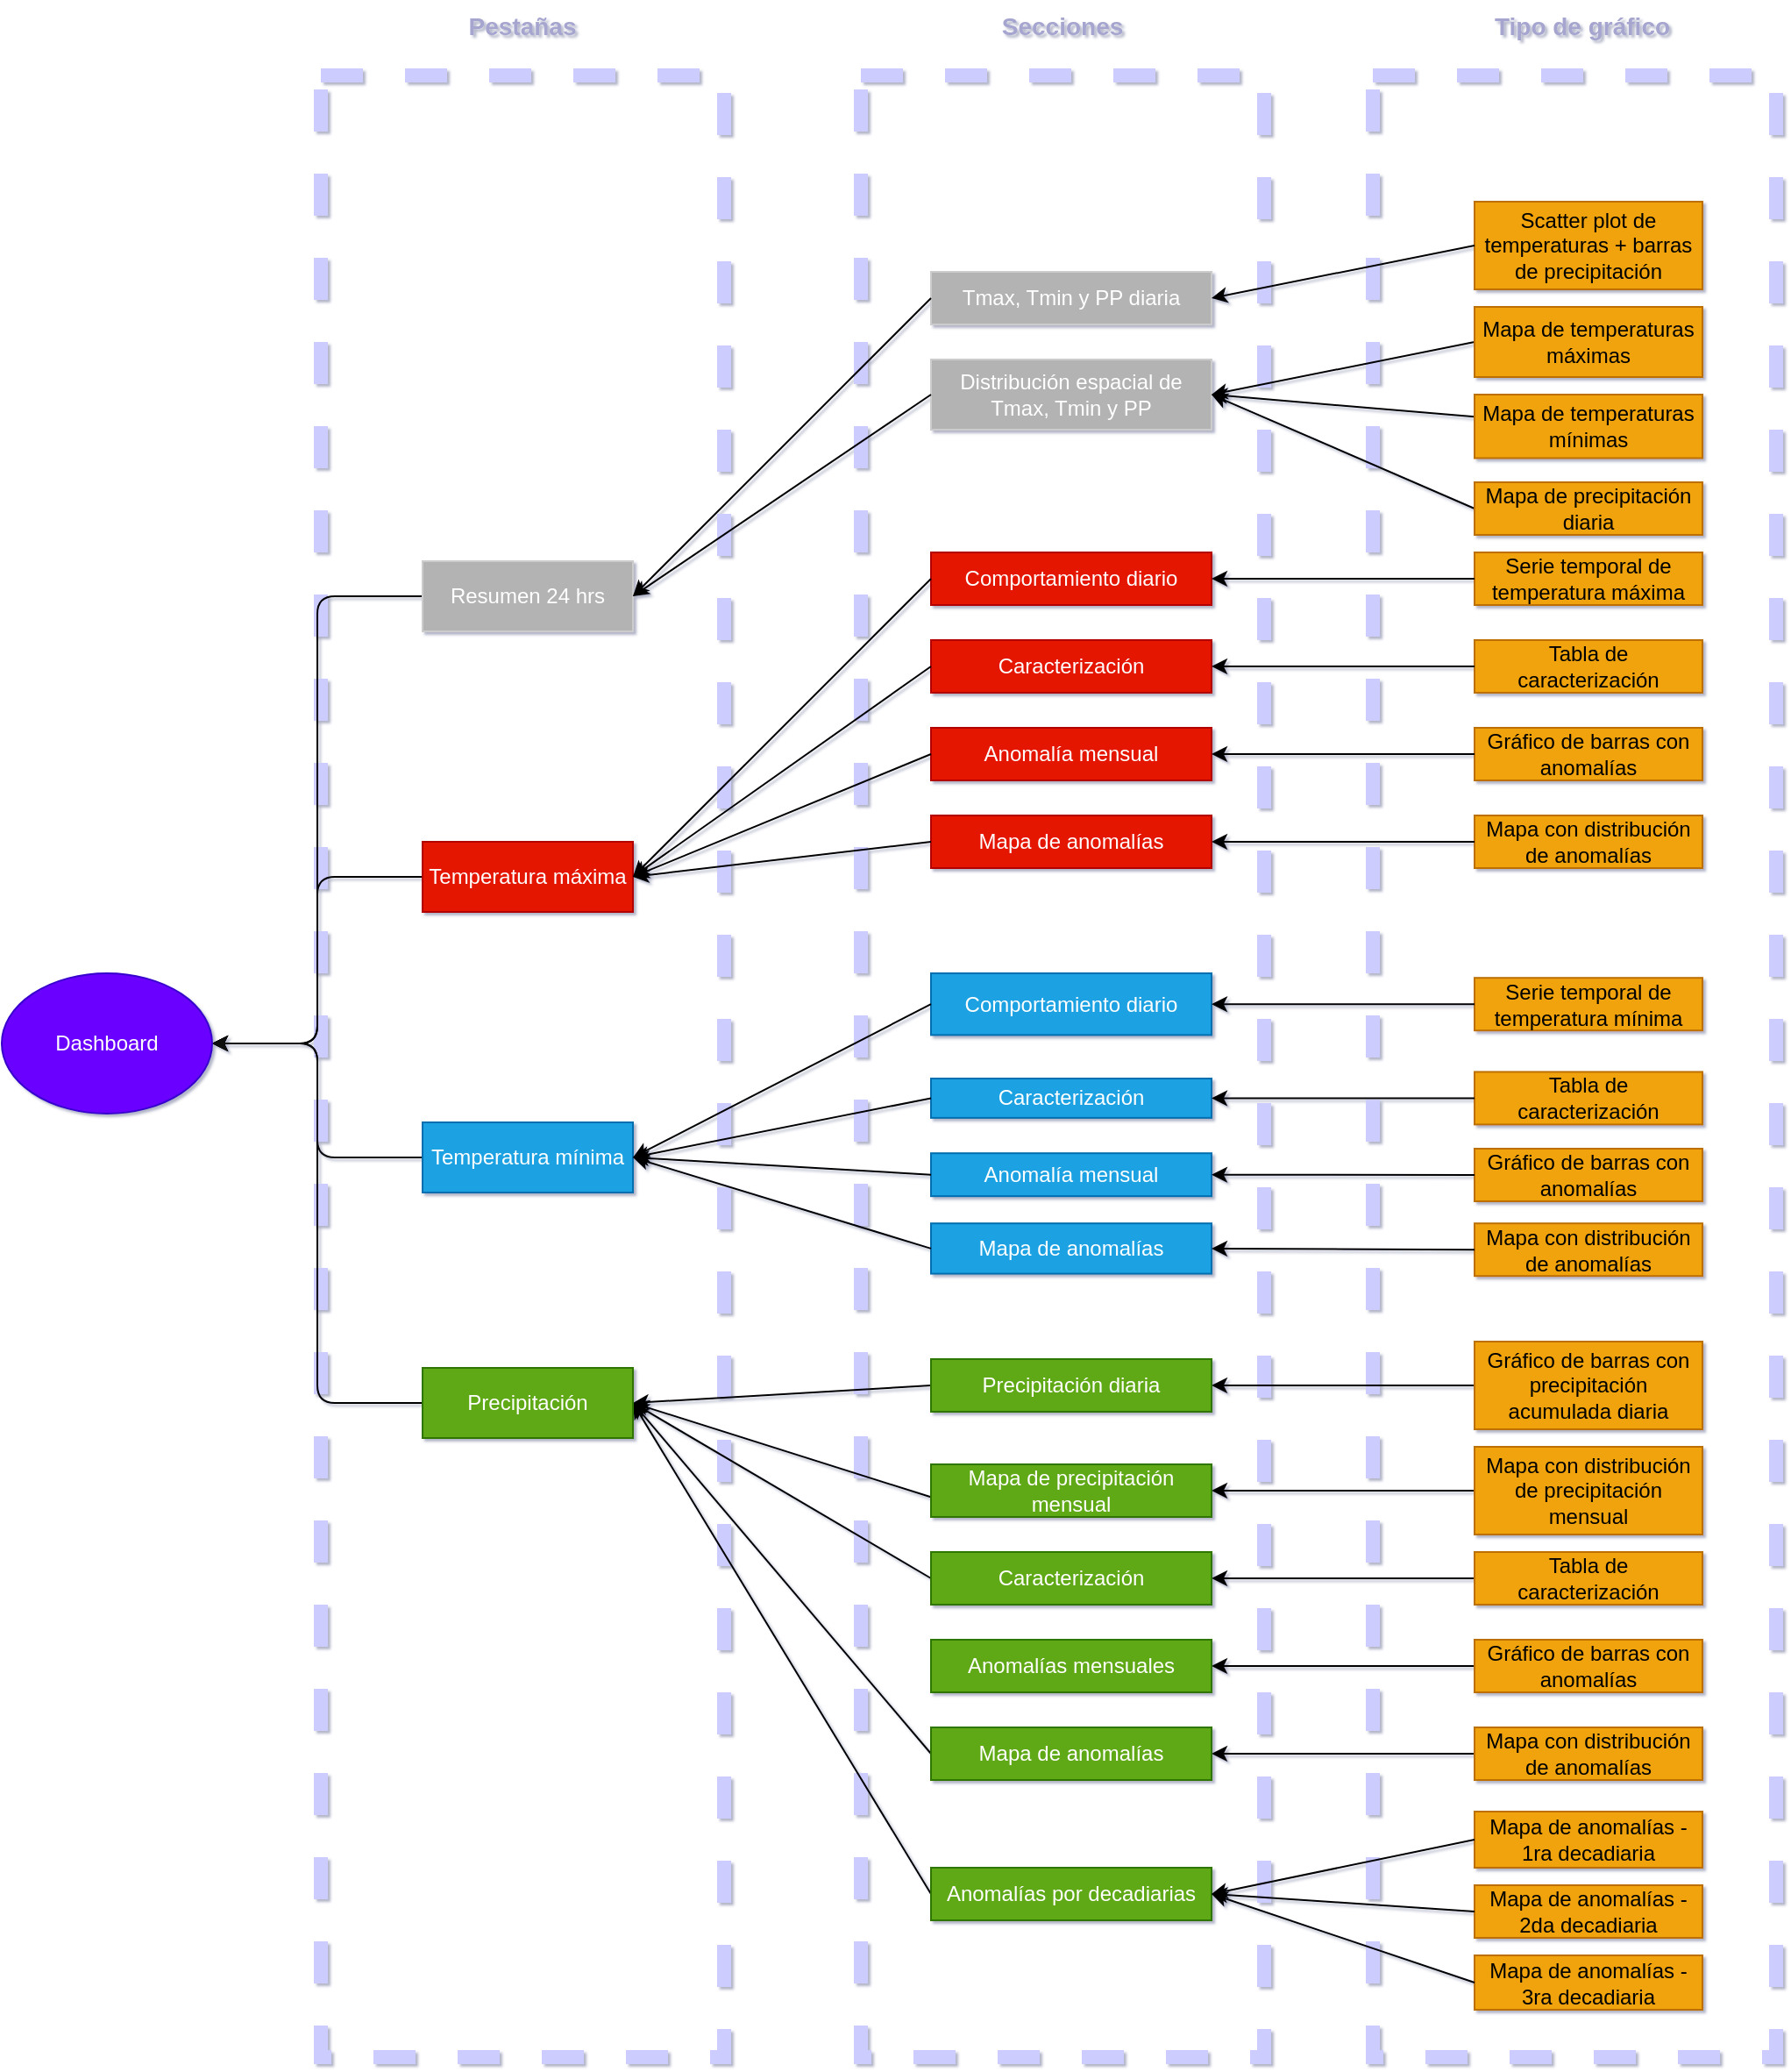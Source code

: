 <mxfile>
    <diagram id="XluC-bqnIHDTGw1OhcCd" name="Page-1">
        <mxGraphModel dx="1164" dy="664" grid="0" gridSize="10" guides="1" tooltips="1" connect="1" arrows="1" fold="1" page="1" pageScale="1" pageWidth="1100" pageHeight="850" background="#ffffff" math="0" shadow="1">
            <root>
                <mxCell id="0"/>
                <mxCell id="1" parent="0"/>
                <mxCell id="133" value="" style="rounded=0;whiteSpace=wrap;html=1;fillColor=none;dashed=1;strokeColor=#CCCCFF;strokeWidth=8;" parent="1" vertex="1">
                    <mxGeometry x="297" y="79" width="230" height="1130" as="geometry"/>
                </mxCell>
                <mxCell id="134" value="" style="rounded=0;whiteSpace=wrap;html=1;fillColor=none;dashed=1;strokeColor=#CCCCFF;strokeWidth=8;" parent="1" vertex="1">
                    <mxGeometry x="605" y="79" width="230" height="1130" as="geometry"/>
                </mxCell>
                <mxCell id="135" value="" style="rounded=0;whiteSpace=wrap;html=1;fillColor=none;dashed=1;strokeColor=#CCCCFF;strokeWidth=8;" parent="1" vertex="1">
                    <mxGeometry x="897" y="79" width="230" height="1130" as="geometry"/>
                </mxCell>
                <mxCell id="4" value="" style="html=1;strokeColor=#000000;edgeStyle=elbowEdgeStyle;" parent="1" source="3" target="2" edge="1">
                    <mxGeometry relative="1" as="geometry"/>
                </mxCell>
                <mxCell id="6" value="" style="edgeStyle=elbowEdgeStyle;html=1;strokeColor=#030303;exitX=0;exitY=0.5;exitDx=0;exitDy=0;" parent="1" source="5" target="2" edge="1">
                    <mxGeometry relative="1" as="geometry"/>
                </mxCell>
                <mxCell id="10" value="" style="edgeStyle=elbowEdgeStyle;html=1;strokeColor=#030303;" parent="1" source="7" target="2" edge="1">
                    <mxGeometry relative="1" as="geometry"/>
                </mxCell>
                <mxCell id="12" value="" style="edgeStyle=elbowEdgeStyle;html=1;strokeColor=#080808;" parent="1" source="11" target="2" edge="1">
                    <mxGeometry relative="1" as="geometry"/>
                </mxCell>
                <mxCell id="2" value="Dashboard" style="ellipse;whiteSpace=wrap;html=1;fillColor=#6a00ff;fontColor=#ffffff;strokeColor=#3700CC;" parent="1" vertex="1">
                    <mxGeometry x="115" y="591" width="120" height="80" as="geometry"/>
                </mxCell>
                <mxCell id="3" value="Resumen 24 hrs" style="whiteSpace=wrap;html=1;fillColor=#B3B3B3;strokeColor=#CCCCCC;fontColor=#ffffff;" parent="1" vertex="1">
                    <mxGeometry x="355" y="356" width="120" height="40" as="geometry"/>
                </mxCell>
                <mxCell id="5" value="Temperatura máxima" style="whiteSpace=wrap;html=1;fillColor=#e51400;strokeColor=#B20000;fontColor=#ffffff;" parent="1" vertex="1">
                    <mxGeometry x="355" y="516" width="120" height="40" as="geometry"/>
                </mxCell>
                <mxCell id="48" value="" style="edgeStyle=none;html=1;strokeColor=#030303;fontColor=#FFFFFF;entryX=1;entryY=0.5;entryDx=0;entryDy=0;exitX=0;exitY=0.5;exitDx=0;exitDy=0;" parent="1" source="47" target="7" edge="1">
                    <mxGeometry relative="1" as="geometry"/>
                </mxCell>
                <mxCell id="54" style="edgeStyle=none;html=1;exitX=0;exitY=0.5;exitDx=0;exitDy=0;entryX=1;entryY=0.5;entryDx=0;entryDy=0;strokeColor=#030303;fontColor=#FFFFFF;" parent="1" source="53" target="7" edge="1">
                    <mxGeometry relative="1" as="geometry"/>
                </mxCell>
                <mxCell id="55" style="edgeStyle=none;html=1;exitX=0;exitY=0.5;exitDx=0;exitDy=0;strokeColor=#030303;fontColor=#FFFFFF;entryX=1;entryY=0.5;entryDx=0;entryDy=0;" parent="1" source="56" target="7" edge="1">
                    <mxGeometry relative="1" as="geometry">
                        <mxPoint x="655" y="981" as="sourcePoint"/>
                    </mxGeometry>
                </mxCell>
                <mxCell id="58" style="edgeStyle=none;html=1;exitX=0;exitY=0.5;exitDx=0;exitDy=0;entryX=1;entryY=0.5;entryDx=0;entryDy=0;strokeColor=#030303;fontColor=#FFFFFF;" parent="1" source="49" target="7" edge="1">
                    <mxGeometry relative="1" as="geometry"/>
                </mxCell>
                <mxCell id="130" style="edgeStyle=none;html=1;exitX=-0.001;exitY=0.622;exitDx=0;exitDy=0;entryX=1;entryY=0.5;entryDx=0;entryDy=0;strokeColor=#030303;fontColor=#FFFFFF;exitPerimeter=0;" parent="1" source="129" target="7" edge="1">
                    <mxGeometry relative="1" as="geometry"/>
                </mxCell>
                <mxCell id="7" value="Precipitación" style="whiteSpace=wrap;html=1;fillColor=#60a917;fontColor=#ffffff;strokeColor=#2D7600;" parent="1" vertex="1">
                    <mxGeometry x="355" y="816" width="120" height="40" as="geometry"/>
                </mxCell>
                <mxCell id="11" value="Temperatura mínima" style="whiteSpace=wrap;html=1;fillColor=#1ba1e2;strokeColor=#006EAF;fontColor=#ffffff;" parent="1" vertex="1">
                    <mxGeometry x="355" y="676" width="120" height="40" as="geometry"/>
                </mxCell>
                <mxCell id="45" value="" style="group;" parent="1" vertex="1" connectable="0">
                    <mxGeometry x="645" y="591" width="160" height="171.3" as="geometry"/>
                </mxCell>
                <mxCell id="34" value="Comportamiento diario" style="whiteSpace=wrap;html=1;fillColor=#1ba1e2;strokeColor=#006EAF;fontColor=#ffffff;" parent="45" vertex="1">
                    <mxGeometry width="160" height="35.2" as="geometry"/>
                </mxCell>
                <mxCell id="35" value="Caracterización" style="whiteSpace=wrap;html=1;fillColor=#1ba1e2;strokeColor=#006EAF;fontColor=#ffffff;" parent="45" vertex="1">
                    <mxGeometry y="60" width="160" height="22.44" as="geometry"/>
                </mxCell>
                <mxCell id="36" value="Anomalía mensual" style="rounded=0;whiteSpace=wrap;html=1;strokeColor=#006EAF;fontColor=#ffffff;fillColor=#1ba1e2;" parent="45" vertex="1">
                    <mxGeometry y="102.603" width="160" height="24.487" as="geometry"/>
                </mxCell>
                <mxCell id="37" value="Mapa de anomalías" style="whiteSpace=wrap;html=1;fillColor=#1ba1e2;strokeColor=#006EAF;fontColor=#ffffff;" parent="45" vertex="1">
                    <mxGeometry y="142.604" width="160" height="28.696" as="geometry"/>
                </mxCell>
                <mxCell id="46" value="" style="group;" parent="1" vertex="1" connectable="0">
                    <mxGeometry x="645" y="351" width="160" height="180" as="geometry"/>
                </mxCell>
                <mxCell id="18" value="Comportamiento diario" style="whiteSpace=wrap;html=1;fillColor=#e51400;strokeColor=#B20000;fontColor=#ffffff;" parent="46" vertex="1">
                    <mxGeometry width="160" height="30" as="geometry"/>
                </mxCell>
                <mxCell id="22" value="Caracterización" style="whiteSpace=wrap;html=1;fillColor=#e51400;strokeColor=#B20000;fontColor=#ffffff;" parent="46" vertex="1">
                    <mxGeometry y="50" width="160" height="30" as="geometry"/>
                </mxCell>
                <mxCell id="26" value="Anomalía mensual" style="rounded=0;whiteSpace=wrap;html=1;strokeColor=#B20000;fontColor=#ffffff;fillColor=#e51400;" parent="46" vertex="1">
                    <mxGeometry y="100" width="160" height="30" as="geometry"/>
                </mxCell>
                <mxCell id="31" value="Mapa de anomalías" style="whiteSpace=wrap;html=1;fillColor=#e51400;strokeColor=#B20000;fontColor=#ffffff;" parent="46" vertex="1">
                    <mxGeometry y="150" width="160" height="30" as="geometry"/>
                </mxCell>
                <mxCell id="60" value="" style="group;" parent="1" vertex="1" connectable="0">
                    <mxGeometry x="645" y="191" width="160" height="90" as="geometry"/>
                </mxCell>
                <mxCell id="14" value="Tmax, Tmin y PP diaria" style="whiteSpace=wrap;html=1;fillColor=#B3B3B3;strokeColor=#CCCCCC;fontColor=#FFFFFF;" parent="60" vertex="1">
                    <mxGeometry width="160" height="30" as="geometry"/>
                </mxCell>
                <mxCell id="16" value="Distribución espacial de Tmax, Tmin y PP" style="whiteSpace=wrap;html=1;fillColor=#B3B3B3;strokeColor=#CCCCCC;fontColor=#FFFFFF;" parent="60" vertex="1">
                    <mxGeometry y="50" width="160" height="40" as="geometry"/>
                </mxCell>
                <mxCell id="62" value="" style="edgeStyle=none;html=1;strokeColor=#030303;fontColor=#FFFFFF;entryX=1;entryY=0.5;entryDx=0;entryDy=0;" parent="1" source="61" target="16" edge="1">
                    <mxGeometry relative="1" as="geometry"/>
                </mxCell>
                <mxCell id="64" style="edgeStyle=none;html=1;exitX=0;exitY=0.5;exitDx=0;exitDy=0;entryX=1;entryY=0.5;entryDx=0;entryDy=0;strokeColor=#030303;fontColor=#FFFFFF;" parent="1" source="63" target="16" edge="1">
                    <mxGeometry relative="1" as="geometry"/>
                </mxCell>
                <mxCell id="66" style="edgeStyle=none;html=1;exitX=0;exitY=0.5;exitDx=0;exitDy=0;entryX=1;entryY=0.5;entryDx=0;entryDy=0;strokeColor=#030303;fontColor=#FFFFFF;" parent="1" source="65" target="16" edge="1">
                    <mxGeometry relative="1" as="geometry"/>
                </mxCell>
                <mxCell id="68" value="Scatter plot de temperaturas + barras de precipitación" style="whiteSpace=wrap;html=1;fillColor=#f0a30a;strokeColor=#BD7000;fontColor=#000000;" parent="1" vertex="1">
                    <mxGeometry x="955" y="151" width="130" height="50" as="geometry"/>
                </mxCell>
                <mxCell id="70" style="edgeStyle=none;html=1;exitX=0;exitY=0.5;exitDx=0;exitDy=0;entryX=1;entryY=0.5;entryDx=0;entryDy=0;strokeColor=#030303;fontColor=#FFFFFF;" parent="1" source="68" target="14" edge="1">
                    <mxGeometry relative="1" as="geometry"/>
                </mxCell>
                <mxCell id="81" value="" style="group;" parent="1" vertex="1" connectable="0">
                    <mxGeometry x="955" y="356" width="130" height="170" as="geometry"/>
                </mxCell>
                <mxCell id="72" value="Serie temporal de temperatura máxima" style="whiteSpace=wrap;html=1;fillColor=#f0a30a;strokeColor=#BD7000;fontColor=#000000;" parent="81" vertex="1">
                    <mxGeometry y="-5" width="130" height="30" as="geometry"/>
                </mxCell>
                <mxCell id="75" value="Tabla de caracterización" style="whiteSpace=wrap;html=1;fillColor=#f0a30a;strokeColor=#BD7000;fontColor=#000000;" parent="81" vertex="1">
                    <mxGeometry y="45" width="130" height="30" as="geometry"/>
                </mxCell>
                <mxCell id="77" value="Gráfico de barras con anomalías" style="whiteSpace=wrap;html=1;fillColor=#f0a30a;strokeColor=#BD7000;fontColor=#000000;" parent="81" vertex="1">
                    <mxGeometry y="95" width="130" height="30" as="geometry"/>
                </mxCell>
                <mxCell id="79" value="Mapa con distribución de anomalías" style="whiteSpace=wrap;html=1;fillColor=#f0a30a;strokeColor=#BD7000;fontColor=#000000;" parent="81" vertex="1">
                    <mxGeometry y="145" width="130" height="30" as="geometry"/>
                </mxCell>
                <mxCell id="124" style="edgeStyle=none;html=1;exitX=0;exitY=0.5;exitDx=0;exitDy=0;entryX=1;entryY=0.5;entryDx=0;entryDy=0;strokeColor=#030303;fontColor=#FFFFFF;" parent="1" source="120" target="47" edge="1">
                    <mxGeometry relative="1" as="geometry"/>
                </mxCell>
                <mxCell id="47" value="Precipitación diaria" style="whiteSpace=wrap;html=1;fillColor=#60a917;strokeColor=#2D7600;fontColor=#ffffff;" parent="1" vertex="1">
                    <mxGeometry x="645" y="811" width="160" height="30" as="geometry"/>
                </mxCell>
                <mxCell id="125" style="edgeStyle=none;html=1;exitX=0;exitY=0.5;exitDx=0;exitDy=0;entryX=1;entryY=0.5;entryDx=0;entryDy=0;strokeColor=#030303;fontColor=#FFFFFF;" parent="1" source="121" target="49" edge="1">
                    <mxGeometry relative="1" as="geometry"/>
                </mxCell>
                <mxCell id="49" value="Caracterización" style="whiteSpace=wrap;html=1;fillColor=#60a917;strokeColor=#2D7600;fontColor=#ffffff;" parent="1" vertex="1">
                    <mxGeometry x="645" y="921" width="160" height="30" as="geometry"/>
                </mxCell>
                <mxCell id="126" style="edgeStyle=none;html=1;exitX=0;exitY=0.5;exitDx=0;exitDy=0;entryX=1;entryY=0.5;entryDx=0;entryDy=0;strokeColor=#030303;fontColor=#FFFFFF;" parent="1" source="122" target="51" edge="1">
                    <mxGeometry relative="1" as="geometry"/>
                </mxCell>
                <mxCell id="51" value="Anomalías mensuales" style="whiteSpace=wrap;html=1;fillColor=#60a917;strokeColor=#2D7600;fontColor=#ffffff;" parent="1" vertex="1">
                    <mxGeometry x="645" y="971" width="160" height="30" as="geometry"/>
                </mxCell>
                <mxCell id="127" style="edgeStyle=none;html=1;exitX=0;exitY=0.5;exitDx=0;exitDy=0;entryX=1;entryY=0.5;entryDx=0;entryDy=0;strokeColor=#030303;fontColor=#FFFFFF;" parent="1" source="123" target="53" edge="1">
                    <mxGeometry relative="1" as="geometry"/>
                </mxCell>
                <mxCell id="53" value="Mapa de anomalías" style="whiteSpace=wrap;html=1;fillColor=#60a917;strokeColor=#2D7600;fontColor=#ffffff;" parent="1" vertex="1">
                    <mxGeometry x="645" y="1021" width="160" height="30" as="geometry"/>
                </mxCell>
                <mxCell id="56" value="Anomalías por decadiarias" style="rounded=0;whiteSpace=wrap;html=1;strokeColor=#2D7600;fontColor=#ffffff;fillColor=#60a917;" parent="1" vertex="1">
                    <mxGeometry x="645" y="1101" width="160" height="30" as="geometry"/>
                </mxCell>
                <mxCell id="108" value="" style="group;" parent="1" vertex="1" connectable="0">
                    <mxGeometry x="955" y="1081" width="130" height="101" as="geometry"/>
                </mxCell>
                <mxCell id="102" value="Mapa de anomalías - 2da decadiaria" style="whiteSpace=wrap;html=1;fillColor=#f0a30a;strokeColor=#BD7000;fontColor=#000000;" parent="108" vertex="1">
                    <mxGeometry y="30" width="130" height="30" as="geometry"/>
                </mxCell>
                <mxCell id="104" value="Mapa de anomalías - 1ra decadiaria" style="whiteSpace=wrap;html=1;fillColor=#f0a30a;strokeColor=#BD7000;fontColor=#000000;" parent="108" vertex="1">
                    <mxGeometry y="-12" width="130" height="32" as="geometry"/>
                </mxCell>
                <mxCell id="105" value="Mapa de anomalías - 3ra decadiaria" style="whiteSpace=wrap;html=1;fillColor=#f0a30a;strokeColor=#BD7000;fontColor=#000000;" parent="108" vertex="1">
                    <mxGeometry y="70" width="130" height="31" as="geometry"/>
                </mxCell>
                <mxCell id="65" value="Mapa de precipitación diaria" style="whiteSpace=wrap;html=1;fillColor=#f0a30a;strokeColor=#BD7000;fontColor=#000000;" parent="1" vertex="1">
                    <mxGeometry x="955" y="311" width="130" height="30" as="geometry"/>
                </mxCell>
                <mxCell id="61" value="Mapa de temperaturas mínimas" style="whiteSpace=wrap;html=1;fillColor=#f0a30a;strokeColor=#BD7000;fontColor=#000000;" parent="1" vertex="1">
                    <mxGeometry x="955" y="261" width="130" height="36.25" as="geometry"/>
                </mxCell>
                <mxCell id="63" value="Mapa de temperaturas máximas" style="whiteSpace=wrap;html=1;fillColor=#f0a30a;strokeColor=#BD7000;fontColor=#000000;" parent="1" vertex="1">
                    <mxGeometry x="955" y="211" width="130" height="40" as="geometry"/>
                </mxCell>
                <mxCell id="112" value="Serie temporal de temperatura mínima" style="whiteSpace=wrap;html=1;fillColor=#f0a30a;strokeColor=#BD7000;fontColor=#000000;" parent="1" vertex="1">
                    <mxGeometry x="955" y="593.6" width="130" height="30" as="geometry"/>
                </mxCell>
                <mxCell id="113" value="Tabla de caracterización" style="whiteSpace=wrap;html=1;fillColor=#f0a30a;strokeColor=#BD7000;fontColor=#000000;" parent="1" vertex="1">
                    <mxGeometry x="955" y="647.22" width="130" height="30" as="geometry"/>
                </mxCell>
                <mxCell id="114" value="Gráfico de barras con anomalías" style="whiteSpace=wrap;html=1;fillColor=#f0a30a;strokeColor=#BD7000;fontColor=#000000;" parent="1" vertex="1">
                    <mxGeometry x="955" y="691" width="130" height="30" as="geometry"/>
                </mxCell>
                <mxCell id="115" value="Mapa con distribución de anomalías" style="whiteSpace=wrap;html=1;fillColor=#f0a30a;strokeColor=#BD7000;fontColor=#000000;" parent="1" vertex="1">
                    <mxGeometry x="955" y="733.6" width="130" height="30" as="geometry"/>
                </mxCell>
                <mxCell id="116" style="edgeStyle=none;html=1;exitX=0;exitY=0.5;exitDx=0;exitDy=0;entryX=1;entryY=0.5;entryDx=0;entryDy=0;strokeColor=#030303;fontColor=#FFFFFF;" parent="1" source="112" target="34" edge="1">
                    <mxGeometry relative="1" as="geometry"/>
                </mxCell>
                <mxCell id="117" style="edgeStyle=none;html=1;exitX=0;exitY=0.5;exitDx=0;exitDy=0;entryX=1;entryY=0.5;entryDx=0;entryDy=0;strokeColor=#030303;fontColor=#FFFFFF;" parent="1" source="113" target="35" edge="1">
                    <mxGeometry relative="1" as="geometry"/>
                </mxCell>
                <mxCell id="118" style="edgeStyle=none;html=1;exitX=0;exitY=0.5;exitDx=0;exitDy=0;entryX=1;entryY=0.5;entryDx=0;entryDy=0;strokeColor=#030303;fontColor=#FFFFFF;" parent="1" source="114" target="36" edge="1">
                    <mxGeometry relative="1" as="geometry"/>
                </mxCell>
                <mxCell id="119" style="edgeStyle=none;html=1;exitX=0;exitY=0.5;exitDx=0;exitDy=0;entryX=1;entryY=0.5;entryDx=0;entryDy=0;strokeColor=#030303;fontColor=#FFFFFF;" parent="1" source="115" target="37" edge="1">
                    <mxGeometry relative="1" as="geometry"/>
                </mxCell>
                <mxCell id="120" value="Gráfico de barras con precipitación acumulada diaria" style="whiteSpace=wrap;html=1;fillColor=#f0a30a;strokeColor=#BD7000;fontColor=#000000;" parent="1" vertex="1">
                    <mxGeometry x="955" y="801" width="130" height="50" as="geometry"/>
                </mxCell>
                <mxCell id="121" value="Tabla de caracterización" style="whiteSpace=wrap;html=1;fillColor=#f0a30a;strokeColor=#BD7000;fontColor=#000000;" parent="1" vertex="1">
                    <mxGeometry x="955" y="921" width="130" height="30" as="geometry"/>
                </mxCell>
                <mxCell id="122" value="Gráfico de barras con anomalías" style="whiteSpace=wrap;html=1;fillColor=#f0a30a;strokeColor=#BD7000;fontColor=#000000;" parent="1" vertex="1">
                    <mxGeometry x="955" y="971" width="130" height="30" as="geometry"/>
                </mxCell>
                <mxCell id="123" value="Mapa con distribución de anomalías" style="whiteSpace=wrap;html=1;fillColor=#f0a30a;strokeColor=#BD7000;fontColor=#000000;" parent="1" vertex="1">
                    <mxGeometry x="955" y="1021" width="130" height="30" as="geometry"/>
                </mxCell>
                <mxCell id="132" style="edgeStyle=none;html=1;exitX=0;exitY=0.5;exitDx=0;exitDy=0;entryX=1;entryY=0.5;entryDx=0;entryDy=0;strokeColor=#030303;fontColor=#FFFFFF;" parent="1" source="131" target="129" edge="1">
                    <mxGeometry relative="1" as="geometry"/>
                </mxCell>
                <mxCell id="129" value="Mapa de precipitación mensual" style="rounded=0;whiteSpace=wrap;html=1;strokeColor=#2D7600;fontColor=#ffffff;fillColor=#60a917;" parent="1" vertex="1">
                    <mxGeometry x="645" y="871" width="160" height="30" as="geometry"/>
                </mxCell>
                <mxCell id="131" value="Mapa con distribución de precipitación mensual" style="whiteSpace=wrap;html=1;fillColor=#f0a30a;strokeColor=#BD7000;fontColor=#000000;" parent="1" vertex="1">
                    <mxGeometry x="955" y="861" width="130" height="50" as="geometry"/>
                </mxCell>
                <mxCell id="136" value="&lt;font size=&quot;1&quot; color=&quot;#a5a5cf&quot;&gt;&lt;b style=&quot;font-size: 14px;&quot;&gt;Pestañas&lt;/b&gt;&lt;/font&gt;" style="text;html=1;strokeColor=none;fillColor=none;align=center;verticalAlign=middle;whiteSpace=wrap;rounded=1;shadow=0;glass=0;" parent="1" vertex="1">
                    <mxGeometry x="382" y="36" width="60" height="30" as="geometry"/>
                </mxCell>
                <mxCell id="137" value="&lt;font size=&quot;1&quot; color=&quot;#a5a5cf&quot;&gt;&lt;b style=&quot;font-size: 14px;&quot;&gt;Secciones&lt;/b&gt;&lt;/font&gt;" style="text;html=1;strokeColor=none;fillColor=none;align=center;verticalAlign=middle;whiteSpace=wrap;rounded=1;shadow=0;glass=0;" parent="1" vertex="1">
                    <mxGeometry x="690" y="36" width="60" height="30" as="geometry"/>
                </mxCell>
                <mxCell id="138" value="&lt;font size=&quot;1&quot; color=&quot;#a5a5cf&quot;&gt;&lt;b style=&quot;font-size: 14px;&quot;&gt;Tipo de gráfico&lt;/b&gt;&lt;/font&gt;" style="text;html=1;strokeColor=none;fillColor=none;align=center;verticalAlign=middle;whiteSpace=wrap;rounded=1;shadow=0;glass=0;" parent="1" vertex="1">
                    <mxGeometry x="934" y="36" width="165" height="30" as="geometry"/>
                </mxCell>
                <mxCell id="15" value="" style="edgeStyle=none;html=1;strokeColor=#030303;exitX=0;exitY=0.5;exitDx=0;exitDy=0;entryX=1;entryY=0.5;entryDx=0;entryDy=0;" parent="1" source="14" target="3" edge="1">
                    <mxGeometry relative="1" as="geometry"/>
                </mxCell>
                <mxCell id="17" value="" style="edgeStyle=none;html=1;strokeColor=#030303;exitX=0;exitY=0.5;exitDx=0;exitDy=0;entryX=1;entryY=0.5;entryDx=0;entryDy=0;" parent="1" source="16" target="3" edge="1">
                    <mxGeometry relative="1" as="geometry"/>
                </mxCell>
                <mxCell id="32" style="edgeStyle=none;html=1;exitX=0;exitY=0.5;exitDx=0;exitDy=0;strokeColor=#030303;fontColor=#FFFFFF;entryX=1;entryY=0.5;entryDx=0;entryDy=0;" parent="1" source="31" target="5" edge="1">
                    <mxGeometry relative="1" as="geometry">
                        <mxPoint x="475" y="546" as="targetPoint"/>
                    </mxGeometry>
                </mxCell>
                <mxCell id="25" style="edgeStyle=none;html=1;exitX=0;exitY=0.5;exitDx=0;exitDy=0;strokeColor=#030303;fontColor=#FFFFFF;entryX=1;entryY=0.5;entryDx=0;entryDy=0;" parent="1" source="26" target="5" edge="1">
                    <mxGeometry relative="1" as="geometry">
                        <mxPoint x="655" y="601" as="sourcePoint"/>
                    </mxGeometry>
                </mxCell>
                <mxCell id="30" value="" style="edgeStyle=none;html=1;strokeColor=#030303;fontColor=#FFFFFF;entryX=1;entryY=0.5;entryDx=0;entryDy=0;exitX=0;exitY=0.5;exitDx=0;exitDy=0;" parent="1" source="22" target="5" edge="1">
                    <mxGeometry relative="1" as="geometry">
                        <mxPoint x="575" y="521" as="targetPoint"/>
                    </mxGeometry>
                </mxCell>
                <mxCell id="21" value="" style="edgeStyle=none;html=1;strokeColor=#030303;fontColor=#FFFFFF;exitX=0;exitY=0.5;exitDx=0;exitDy=0;entryX=1;entryY=0.5;entryDx=0;entryDy=0;" parent="1" source="18" target="5" edge="1">
                    <mxGeometry relative="1" as="geometry"/>
                </mxCell>
                <mxCell id="40" style="edgeStyle=none;html=1;exitX=0;exitY=0.5;exitDx=0;exitDy=0;entryX=1;entryY=0.5;entryDx=0;entryDy=0;strokeColor=#030303;fontColor=#FFFFFF;" parent="1" source="34" target="11" edge="1">
                    <mxGeometry relative="1" as="geometry"/>
                </mxCell>
                <mxCell id="59" style="edgeStyle=none;html=1;exitX=0;exitY=0.5;exitDx=0;exitDy=0;entryX=1;entryY=0.5;entryDx=0;entryDy=0;strokeColor=#030303;fontColor=#FFFFFF;" parent="1" source="35" target="11" edge="1">
                    <mxGeometry relative="1" as="geometry"/>
                </mxCell>
                <mxCell id="43" style="edgeStyle=none;html=1;exitX=0;exitY=0.5;exitDx=0;exitDy=0;entryX=1;entryY=0.5;entryDx=0;entryDy=0;strokeColor=#030303;fontColor=#FFFFFF;" parent="1" source="36" target="11" edge="1">
                    <mxGeometry relative="1" as="geometry"/>
                </mxCell>
                <mxCell id="44" style="edgeStyle=none;html=1;exitX=0;exitY=0.5;exitDx=0;exitDy=0;entryX=1;entryY=0.5;entryDx=0;entryDy=0;strokeColor=#030303;fontColor=#FFFFFF;" parent="1" source="37" target="11" edge="1">
                    <mxGeometry relative="1" as="geometry"/>
                </mxCell>
                <mxCell id="73" style="edgeStyle=none;html=1;exitX=0;exitY=0.5;exitDx=0;exitDy=0;entryX=1;entryY=0.5;entryDx=0;entryDy=0;strokeColor=#030303;fontColor=#FFFFFF;" parent="1" source="72" target="18" edge="1">
                    <mxGeometry relative="1" as="geometry"/>
                </mxCell>
                <mxCell id="76" style="edgeStyle=none;html=1;exitX=0;exitY=0.5;exitDx=0;exitDy=0;entryX=1;entryY=0.5;entryDx=0;entryDy=0;strokeColor=#030303;fontColor=#FFFFFF;" parent="1" source="75" target="22" edge="1">
                    <mxGeometry relative="1" as="geometry"/>
                </mxCell>
                <mxCell id="78" style="edgeStyle=none;html=1;strokeColor=#030303;fontColor=#FFFFFF;entryX=1;entryY=0.5;entryDx=0;entryDy=0;" parent="1" source="77" target="26" edge="1">
                    <mxGeometry relative="1" as="geometry"/>
                </mxCell>
                <mxCell id="80" style="edgeStyle=none;html=1;exitX=0;exitY=0.5;exitDx=0;exitDy=0;entryX=1;entryY=0.5;entryDx=0;entryDy=0;strokeColor=#030303;fontColor=#FFFFFF;" parent="1" source="79" target="31" edge="1">
                    <mxGeometry relative="1" as="geometry"/>
                </mxCell>
                <mxCell id="107" style="edgeStyle=none;html=1;exitX=0;exitY=0.5;exitDx=0;exitDy=0;entryX=1;entryY=0.5;entryDx=0;entryDy=0;strokeColor=#030303;fontColor=#FFFFFF;" parent="1" source="104" target="56" edge="1">
                    <mxGeometry relative="1" as="geometry"/>
                </mxCell>
                <mxCell id="103" style="edgeStyle=none;html=1;exitX=0;exitY=0.5;exitDx=0;exitDy=0;entryX=1;entryY=0.5;entryDx=0;entryDy=0;strokeColor=#030303;fontColor=#FFFFFF;" parent="1" source="102" target="56" edge="1">
                    <mxGeometry relative="1" as="geometry"/>
                </mxCell>
                <mxCell id="106" style="html=1;exitX=0;exitY=0.5;exitDx=0;exitDy=0;entryX=1;entryY=0.5;entryDx=0;entryDy=0;strokeColor=#030303;fontColor=#FFFFFF;" parent="1" source="105" target="56" edge="1">
                    <mxGeometry relative="1" as="geometry"/>
                </mxCell>
            </root>
        </mxGraphModel>
    </diagram>
</mxfile>